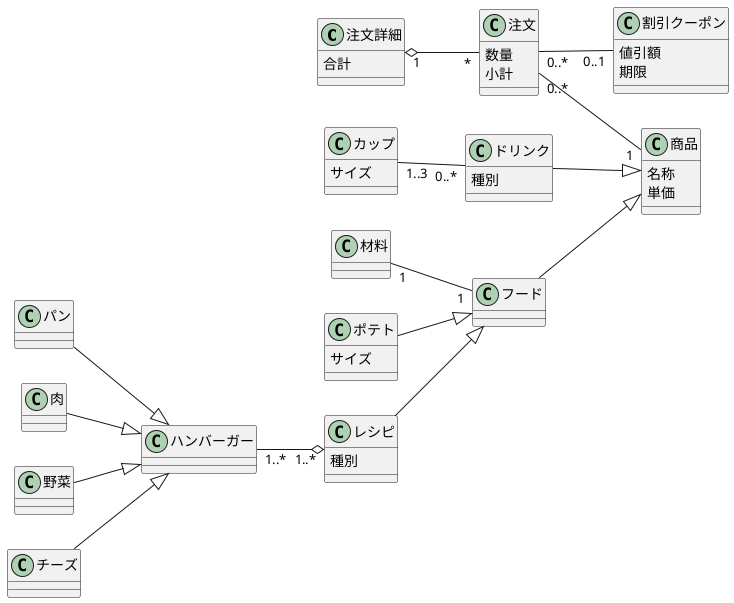 @startuml
left to right direction

class 注文詳細{
    合計
    }

class 注文{
    数量
    小計
}

class 割引クーポン{
    値引額
    期限
}

class 商品{
    名称
    単価
}

class ドリンク{
    種別
}

class カップ{
    サイズ
}

class フード{}

class 材料{}

class ポテト{
    サイズ
}

class レシピ{
    種別
}

class ハンバーガー{}
class パン{}
class 肉{}
class 野菜{}
class チーズ{}

注文詳細"1" o--"*"注文
注文"0..*"--"0..1"割引クーポン
注文"0..*"-down-"1"商品
ドリンク--|>商品
カップ"1..3"--"0..*"ドリンク
フード--|>商品
材料"1"--"1"フード
ポテト--|>フード
レシピ--|>フード
ハンバーガー"1..*"--o "1..*"レシピ
パン--|>ハンバーガー
肉--|>ハンバーガー
野菜--|>ハンバーガー
チーズ--|>ハンバーガー
@enduml






